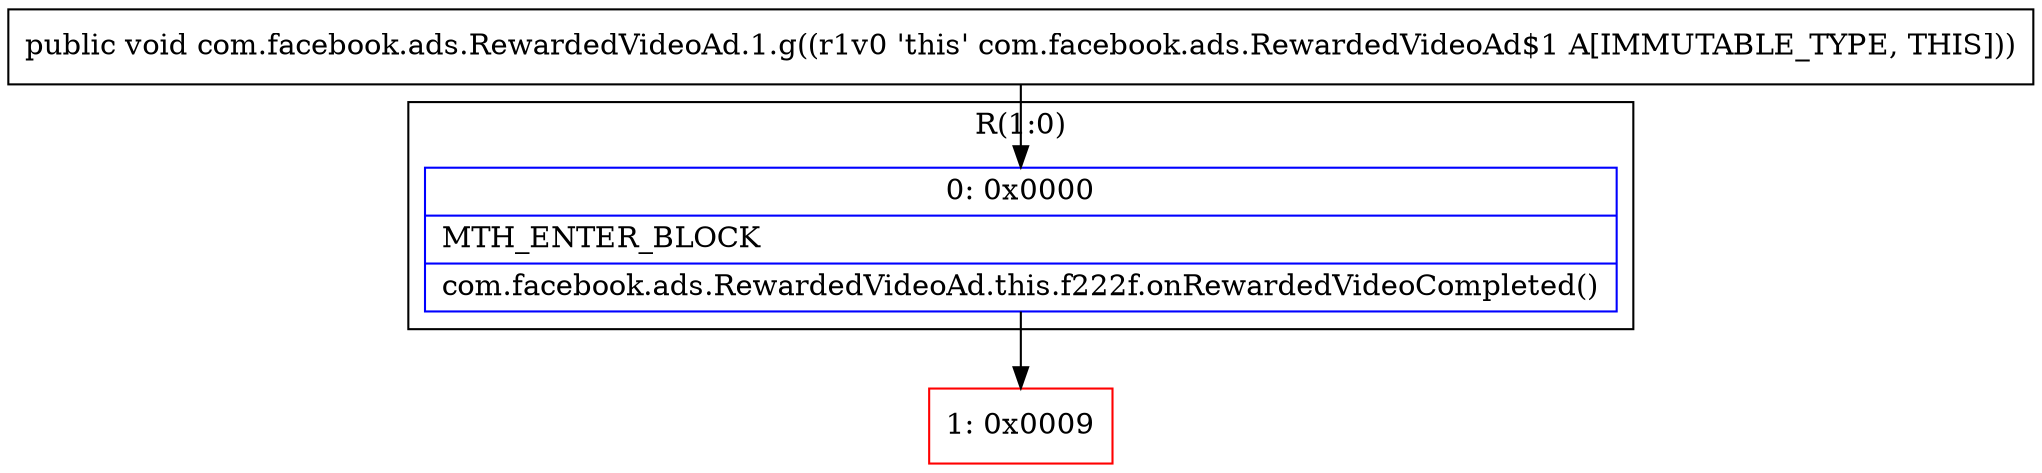 digraph "CFG forcom.facebook.ads.RewardedVideoAd.1.g()V" {
subgraph cluster_Region_2055583206 {
label = "R(1:0)";
node [shape=record,color=blue];
Node_0 [shape=record,label="{0\:\ 0x0000|MTH_ENTER_BLOCK\l|com.facebook.ads.RewardedVideoAd.this.f222f.onRewardedVideoCompleted()\l}"];
}
Node_1 [shape=record,color=red,label="{1\:\ 0x0009}"];
MethodNode[shape=record,label="{public void com.facebook.ads.RewardedVideoAd.1.g((r1v0 'this' com.facebook.ads.RewardedVideoAd$1 A[IMMUTABLE_TYPE, THIS])) }"];
MethodNode -> Node_0;
Node_0 -> Node_1;
}

